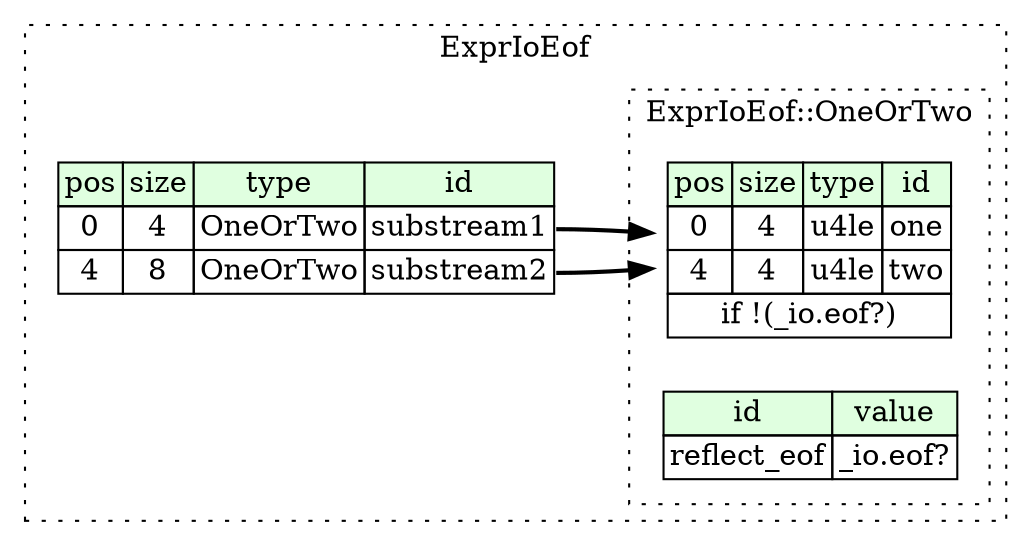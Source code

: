 digraph {
	rankdir=LR;
	node [shape=plaintext];
	subgraph cluster__expr_io_eof {
		label="ExprIoEof";
		graph[style=dotted];

		expr_io_eof__seq [label=<<TABLE BORDER="0" CELLBORDER="1" CELLSPACING="0">
			<TR><TD BGCOLOR="#E0FFE0">pos</TD><TD BGCOLOR="#E0FFE0">size</TD><TD BGCOLOR="#E0FFE0">type</TD><TD BGCOLOR="#E0FFE0">id</TD></TR>
			<TR><TD PORT="substream1_pos">0</TD><TD PORT="substream1_size">4</TD><TD>OneOrTwo</TD><TD PORT="substream1_type">substream1</TD></TR>
			<TR><TD PORT="substream2_pos">4</TD><TD PORT="substream2_size">8</TD><TD>OneOrTwo</TD><TD PORT="substream2_type">substream2</TD></TR>
		</TABLE>>];
		subgraph cluster__one_or_two {
			label="ExprIoEof::OneOrTwo";
			graph[style=dotted];

			one_or_two__seq [label=<<TABLE BORDER="0" CELLBORDER="1" CELLSPACING="0">
				<TR><TD BGCOLOR="#E0FFE0">pos</TD><TD BGCOLOR="#E0FFE0">size</TD><TD BGCOLOR="#E0FFE0">type</TD><TD BGCOLOR="#E0FFE0">id</TD></TR>
				<TR><TD PORT="one_pos">0</TD><TD PORT="one_size">4</TD><TD>u4le</TD><TD PORT="one_type">one</TD></TR>
				<TR><TD PORT="two_pos">4</TD><TD PORT="two_size">4</TD><TD>u4le</TD><TD PORT="two_type">two</TD></TR>
				<TR><TD COLSPAN="4" PORT="two__if">if !(_io.eof?)</TD></TR>
			</TABLE>>];
			one_or_two__inst__reflect_eof [label=<<TABLE BORDER="0" CELLBORDER="1" CELLSPACING="0">
				<TR><TD BGCOLOR="#E0FFE0">id</TD><TD BGCOLOR="#E0FFE0">value</TD></TR>
				<TR><TD>reflect_eof</TD><TD>_io.eof?</TD></TR>
			</TABLE>>];
		}
	}
	expr_io_eof__seq:substream1_type -> one_or_two__seq [style=bold];
	expr_io_eof__seq:substream2_type -> one_or_two__seq [style=bold];
}

